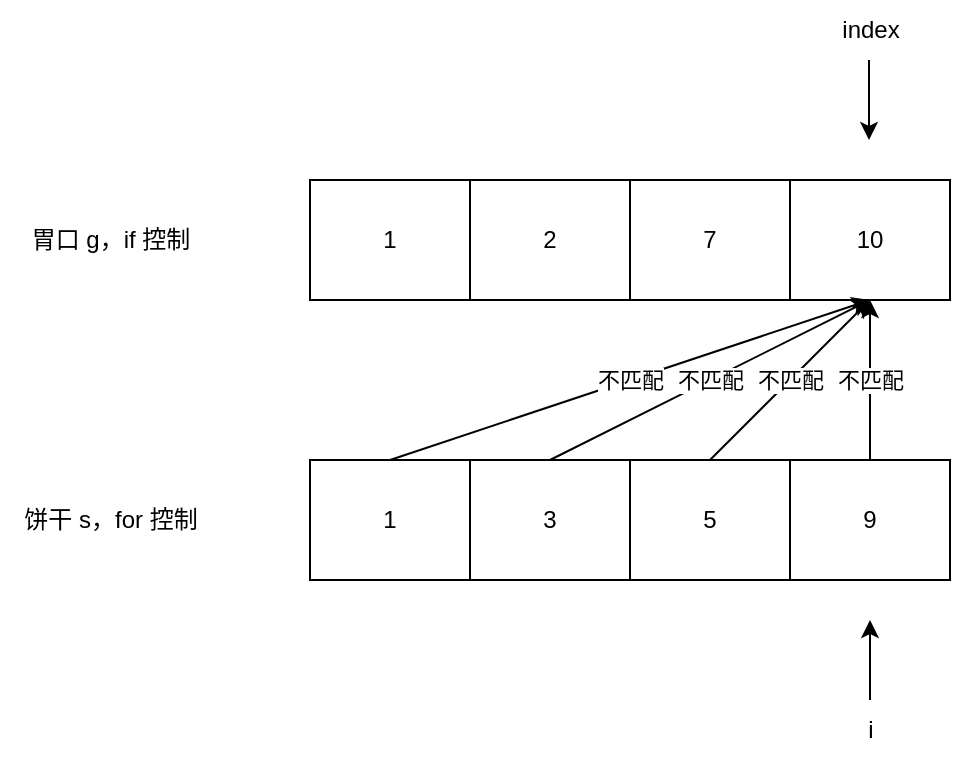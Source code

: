 <mxfile version="24.6.4" type="device">
  <diagram name="第 1 页" id="I_FVQoFH6_T2G0DIOcU2">
    <mxGraphModel dx="954" dy="727" grid="1" gridSize="10" guides="1" tooltips="1" connect="1" arrows="1" fold="1" page="1" pageScale="1" pageWidth="827" pageHeight="1169" math="0" shadow="0">
      <root>
        <mxCell id="0" />
        <mxCell id="1" parent="0" />
        <mxCell id="JaO853jV0v3IvnSuE1wT-1" value="1" style="rounded=0;whiteSpace=wrap;html=1;" vertex="1" parent="1">
          <mxGeometry x="280" y="140" width="80" height="60" as="geometry" />
        </mxCell>
        <mxCell id="JaO853jV0v3IvnSuE1wT-2" value="10" style="rounded=0;whiteSpace=wrap;html=1;" vertex="1" parent="1">
          <mxGeometry x="520" y="140" width="80" height="60" as="geometry" />
        </mxCell>
        <mxCell id="JaO853jV0v3IvnSuE1wT-3" value="7" style="rounded=0;whiteSpace=wrap;html=1;" vertex="1" parent="1">
          <mxGeometry x="440" y="140" width="80" height="60" as="geometry" />
        </mxCell>
        <mxCell id="JaO853jV0v3IvnSuE1wT-4" value="2" style="rounded=0;whiteSpace=wrap;html=1;" vertex="1" parent="1">
          <mxGeometry x="360" y="140" width="80" height="60" as="geometry" />
        </mxCell>
        <mxCell id="JaO853jV0v3IvnSuE1wT-6" value="胃口 g，if 控制" style="text;html=1;align=center;verticalAlign=middle;resizable=0;points=[];autosize=1;strokeColor=none;fillColor=none;" vertex="1" parent="1">
          <mxGeometry x="130" y="155" width="100" height="30" as="geometry" />
        </mxCell>
        <mxCell id="JaO853jV0v3IvnSuE1wT-7" value="1" style="rounded=0;whiteSpace=wrap;html=1;" vertex="1" parent="1">
          <mxGeometry x="280" y="280" width="80" height="60" as="geometry" />
        </mxCell>
        <mxCell id="JaO853jV0v3IvnSuE1wT-8" value="9" style="rounded=0;whiteSpace=wrap;html=1;" vertex="1" parent="1">
          <mxGeometry x="520" y="280" width="80" height="60" as="geometry" />
        </mxCell>
        <mxCell id="JaO853jV0v3IvnSuE1wT-9" value="5" style="rounded=0;whiteSpace=wrap;html=1;" vertex="1" parent="1">
          <mxGeometry x="440" y="280" width="80" height="60" as="geometry" />
        </mxCell>
        <mxCell id="JaO853jV0v3IvnSuE1wT-10" value="3" style="rounded=0;whiteSpace=wrap;html=1;" vertex="1" parent="1">
          <mxGeometry x="360" y="280" width="80" height="60" as="geometry" />
        </mxCell>
        <mxCell id="JaO853jV0v3IvnSuE1wT-11" value="饼干 s，for 控制" style="text;html=1;align=center;verticalAlign=middle;resizable=0;points=[];autosize=1;strokeColor=none;fillColor=none;" vertex="1" parent="1">
          <mxGeometry x="125" y="295" width="110" height="30" as="geometry" />
        </mxCell>
        <mxCell id="JaO853jV0v3IvnSuE1wT-12" value="" style="endArrow=classic;html=1;rounded=0;" edge="1" parent="1">
          <mxGeometry width="50" height="50" relative="1" as="geometry">
            <mxPoint x="559.5" y="80" as="sourcePoint" />
            <mxPoint x="559.5" y="120" as="targetPoint" />
          </mxGeometry>
        </mxCell>
        <mxCell id="JaO853jV0v3IvnSuE1wT-14" value="index" style="text;html=1;align=center;verticalAlign=middle;resizable=0;points=[];autosize=1;strokeColor=none;fillColor=none;" vertex="1" parent="1">
          <mxGeometry x="535" y="50" width="50" height="30" as="geometry" />
        </mxCell>
        <mxCell id="JaO853jV0v3IvnSuE1wT-15" value="" style="endArrow=classic;html=1;rounded=0;" edge="1" parent="1">
          <mxGeometry width="50" height="50" relative="1" as="geometry">
            <mxPoint x="560" y="400" as="sourcePoint" />
            <mxPoint x="560" y="360" as="targetPoint" />
          </mxGeometry>
        </mxCell>
        <mxCell id="JaO853jV0v3IvnSuE1wT-17" value="i" style="text;html=1;align=center;verticalAlign=middle;resizable=0;points=[];autosize=1;strokeColor=none;fillColor=none;" vertex="1" parent="1">
          <mxGeometry x="545" y="400" width="30" height="30" as="geometry" />
        </mxCell>
        <mxCell id="JaO853jV0v3IvnSuE1wT-19" value="" style="endArrow=classic;html=1;rounded=0;entryX=0.5;entryY=1;entryDx=0;entryDy=0;" edge="1" parent="1" target="JaO853jV0v3IvnSuE1wT-2">
          <mxGeometry width="50" height="50" relative="1" as="geometry">
            <mxPoint x="320" y="280" as="sourcePoint" />
            <mxPoint x="370" y="230" as="targetPoint" />
          </mxGeometry>
        </mxCell>
        <mxCell id="JaO853jV0v3IvnSuE1wT-20" value="不匹配" style="edgeLabel;html=1;align=center;verticalAlign=middle;resizable=0;points=[];" vertex="1" connectable="0" parent="JaO853jV0v3IvnSuE1wT-19">
          <mxGeometry relative="1" as="geometry">
            <mxPoint as="offset" />
          </mxGeometry>
        </mxCell>
        <mxCell id="JaO853jV0v3IvnSuE1wT-21" value="" style="endArrow=classic;html=1;rounded=0;entryX=0.5;entryY=1;entryDx=0;entryDy=0;exitX=0.5;exitY=0;exitDx=0;exitDy=0;" edge="1" parent="1" source="JaO853jV0v3IvnSuE1wT-10" target="JaO853jV0v3IvnSuE1wT-2">
          <mxGeometry width="50" height="50" relative="1" as="geometry">
            <mxPoint x="330" y="290" as="sourcePoint" />
            <mxPoint x="570" y="210" as="targetPoint" />
          </mxGeometry>
        </mxCell>
        <mxCell id="JaO853jV0v3IvnSuE1wT-22" value="不匹配" style="edgeLabel;html=1;align=center;verticalAlign=middle;resizable=0;points=[];" vertex="1" connectable="0" parent="JaO853jV0v3IvnSuE1wT-21">
          <mxGeometry relative="1" as="geometry">
            <mxPoint as="offset" />
          </mxGeometry>
        </mxCell>
        <mxCell id="JaO853jV0v3IvnSuE1wT-23" value="" style="endArrow=classic;html=1;rounded=0;exitX=0.5;exitY=0;exitDx=0;exitDy=0;" edge="1" parent="1" source="JaO853jV0v3IvnSuE1wT-9">
          <mxGeometry width="50" height="50" relative="1" as="geometry">
            <mxPoint x="410" y="290" as="sourcePoint" />
            <mxPoint x="560" y="200" as="targetPoint" />
          </mxGeometry>
        </mxCell>
        <mxCell id="JaO853jV0v3IvnSuE1wT-24" value="不匹配" style="edgeLabel;html=1;align=center;verticalAlign=middle;resizable=0;points=[];" vertex="1" connectable="0" parent="JaO853jV0v3IvnSuE1wT-23">
          <mxGeometry relative="1" as="geometry">
            <mxPoint as="offset" />
          </mxGeometry>
        </mxCell>
        <mxCell id="JaO853jV0v3IvnSuE1wT-25" value="" style="endArrow=classic;html=1;rounded=0;entryX=0.5;entryY=1;entryDx=0;entryDy=0;exitX=0.5;exitY=0;exitDx=0;exitDy=0;" edge="1" parent="1" source="JaO853jV0v3IvnSuE1wT-8" target="JaO853jV0v3IvnSuE1wT-2">
          <mxGeometry width="50" height="50" relative="1" as="geometry">
            <mxPoint x="560" y="270" as="sourcePoint" />
            <mxPoint x="570" y="210" as="targetPoint" />
          </mxGeometry>
        </mxCell>
        <mxCell id="JaO853jV0v3IvnSuE1wT-26" value="不匹配" style="edgeLabel;html=1;align=center;verticalAlign=middle;resizable=0;points=[];" vertex="1" connectable="0" parent="JaO853jV0v3IvnSuE1wT-25">
          <mxGeometry relative="1" as="geometry">
            <mxPoint as="offset" />
          </mxGeometry>
        </mxCell>
      </root>
    </mxGraphModel>
  </diagram>
</mxfile>
